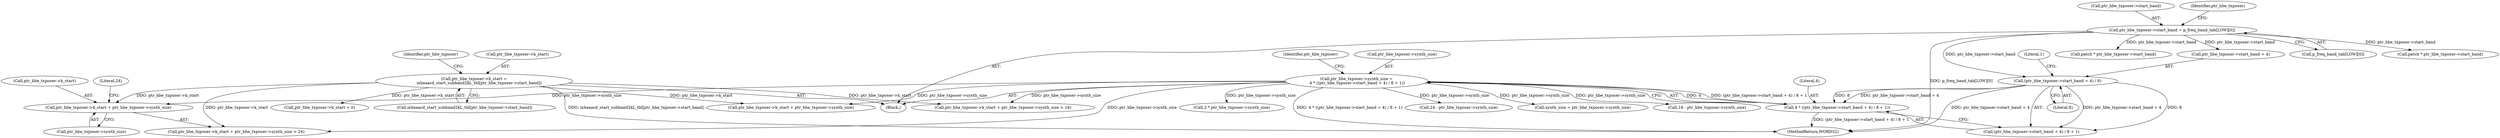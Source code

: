 digraph "0_Android_04e8cd58f075bec5892e369c8deebca9c67e855c_4@pointer" {
"1000196" [label="(Call,ptr_hbe_txposer->k_start + ptr_hbe_txposer->synth_size)"];
"1000150" [label="(Call,ptr_hbe_txposer->k_start =\n        ixheaacd_start_subband2kL_tbl[ptr_hbe_txposer->start_band])"];
"1000135" [label="(Call,ptr_hbe_txposer->synth_size =\n 4 * ((ptr_hbe_txposer->start_band + 4) / 8 + 1))"];
"1000139" [label="(Call,4 * ((ptr_hbe_txposer->start_band + 4) / 8 + 1))"];
"1000142" [label="(Call,(ptr_hbe_txposer->start_band + 4) / 8)"];
"1000115" [label="(Call,ptr_hbe_txposer->start_band = p_freq_band_tab[LOW][0])"];
"1000116" [label="(Call,ptr_hbe_txposer->start_band)"];
"1000591" [label="(MethodReturn,WORD32)"];
"1000142" [label="(Call,(ptr_hbe_txposer->start_band + 4) / 8)"];
"1000471" [label="(Call,patch * ptr_hbe_txposer->start_band)"];
"1000580" [label="(Call,ptr_hbe_txposer->k_start < 0)"];
"1000151" [label="(Call,ptr_hbe_txposer->k_start)"];
"1000114" [label="(Block,)"];
"1000197" [label="(Call,ptr_hbe_txposer->k_start)"];
"1000136" [label="(Call,ptr_hbe_txposer->synth_size)"];
"1000115" [label="(Call,ptr_hbe_txposer->start_band = p_freq_band_tab[LOW][0])"];
"1000196" [label="(Call,ptr_hbe_txposer->k_start + ptr_hbe_txposer->synth_size)"];
"1000119" [label="(Call,p_freq_band_tab[LOW][0])"];
"1000141" [label="(Call,(ptr_hbe_txposer->start_band + 4) / 8 + 1)"];
"1000135" [label="(Call,ptr_hbe_txposer->synth_size =\n 4 * ((ptr_hbe_txposer->start_band + 4) / 8 + 1))"];
"1000208" [label="(Call,24 - ptr_hbe_txposer->synth_size)"];
"1000168" [label="(Call,ptr_hbe_txposer->k_start + ptr_hbe_txposer->synth_size > 16)"];
"1000150" [label="(Call,ptr_hbe_txposer->k_start =\n        ixheaacd_start_subband2kL_tbl[ptr_hbe_txposer->start_band])"];
"1000152" [label="(Identifier,ptr_hbe_txposer)"];
"1000200" [label="(Call,ptr_hbe_txposer->synth_size)"];
"1000149" [label="(Literal,1)"];
"1000222" [label="(Call,synth_size = ptr_hbe_txposer->synth_size)"];
"1000161" [label="(Identifier,ptr_hbe_txposer)"];
"1000195" [label="(Call,ptr_hbe_txposer->k_start + ptr_hbe_txposer->synth_size > 24)"];
"1000181" [label="(Call,16 - ptr_hbe_txposer->synth_size)"];
"1000203" [label="(Literal,24)"];
"1000148" [label="(Literal,8)"];
"1000139" [label="(Call,4 * ((ptr_hbe_txposer->start_band + 4) / 8 + 1))"];
"1000169" [label="(Call,ptr_hbe_txposer->k_start + ptr_hbe_txposer->synth_size)"];
"1000154" [label="(Call,ixheaacd_start_subband2kL_tbl[ptr_hbe_txposer->start_band])"];
"1000143" [label="(Call,ptr_hbe_txposer->start_band + 4)"];
"1000409" [label="(Call,2 * ptr_hbe_txposer->synth_size)"];
"1000126" [label="(Identifier,ptr_hbe_txposer)"];
"1000140" [label="(Literal,4)"];
"1000488" [label="(Call,patch * ptr_hbe_txposer->start_band)"];
"1000196" -> "1000195"  [label="AST: "];
"1000196" -> "1000200"  [label="CFG: "];
"1000197" -> "1000196"  [label="AST: "];
"1000200" -> "1000196"  [label="AST: "];
"1000203" -> "1000196"  [label="CFG: "];
"1000150" -> "1000196"  [label="DDG: ptr_hbe_txposer->k_start"];
"1000135" -> "1000196"  [label="DDG: ptr_hbe_txposer->synth_size"];
"1000150" -> "1000114"  [label="AST: "];
"1000150" -> "1000154"  [label="CFG: "];
"1000151" -> "1000150"  [label="AST: "];
"1000154" -> "1000150"  [label="AST: "];
"1000161" -> "1000150"  [label="CFG: "];
"1000150" -> "1000591"  [label="DDG: ixheaacd_start_subband2kL_tbl[ptr_hbe_txposer->start_band]"];
"1000150" -> "1000168"  [label="DDG: ptr_hbe_txposer->k_start"];
"1000150" -> "1000169"  [label="DDG: ptr_hbe_txposer->k_start"];
"1000150" -> "1000195"  [label="DDG: ptr_hbe_txposer->k_start"];
"1000150" -> "1000580"  [label="DDG: ptr_hbe_txposer->k_start"];
"1000135" -> "1000114"  [label="AST: "];
"1000135" -> "1000139"  [label="CFG: "];
"1000136" -> "1000135"  [label="AST: "];
"1000139" -> "1000135"  [label="AST: "];
"1000152" -> "1000135"  [label="CFG: "];
"1000135" -> "1000591"  [label="DDG: 4 * ((ptr_hbe_txposer->start_band + 4) / 8 + 1)"];
"1000139" -> "1000135"  [label="DDG: 4"];
"1000139" -> "1000135"  [label="DDG: (ptr_hbe_txposer->start_band + 4) / 8 + 1"];
"1000135" -> "1000168"  [label="DDG: ptr_hbe_txposer->synth_size"];
"1000135" -> "1000169"  [label="DDG: ptr_hbe_txposer->synth_size"];
"1000135" -> "1000181"  [label="DDG: ptr_hbe_txposer->synth_size"];
"1000135" -> "1000195"  [label="DDG: ptr_hbe_txposer->synth_size"];
"1000135" -> "1000208"  [label="DDG: ptr_hbe_txposer->synth_size"];
"1000135" -> "1000222"  [label="DDG: ptr_hbe_txposer->synth_size"];
"1000135" -> "1000409"  [label="DDG: ptr_hbe_txposer->synth_size"];
"1000139" -> "1000141"  [label="CFG: "];
"1000140" -> "1000139"  [label="AST: "];
"1000141" -> "1000139"  [label="AST: "];
"1000139" -> "1000591"  [label="DDG: (ptr_hbe_txposer->start_band + 4) / 8 + 1"];
"1000142" -> "1000139"  [label="DDG: ptr_hbe_txposer->start_band + 4"];
"1000142" -> "1000139"  [label="DDG: 8"];
"1000142" -> "1000141"  [label="AST: "];
"1000142" -> "1000148"  [label="CFG: "];
"1000143" -> "1000142"  [label="AST: "];
"1000148" -> "1000142"  [label="AST: "];
"1000149" -> "1000142"  [label="CFG: "];
"1000142" -> "1000591"  [label="DDG: ptr_hbe_txposer->start_band + 4"];
"1000142" -> "1000141"  [label="DDG: ptr_hbe_txposer->start_band + 4"];
"1000142" -> "1000141"  [label="DDG: 8"];
"1000115" -> "1000142"  [label="DDG: ptr_hbe_txposer->start_band"];
"1000115" -> "1000114"  [label="AST: "];
"1000115" -> "1000119"  [label="CFG: "];
"1000116" -> "1000115"  [label="AST: "];
"1000119" -> "1000115"  [label="AST: "];
"1000126" -> "1000115"  [label="CFG: "];
"1000115" -> "1000591"  [label="DDG: p_freq_band_tab[LOW][0]"];
"1000115" -> "1000143"  [label="DDG: ptr_hbe_txposer->start_band"];
"1000115" -> "1000471"  [label="DDG: ptr_hbe_txposer->start_band"];
"1000115" -> "1000488"  [label="DDG: ptr_hbe_txposer->start_band"];
}
